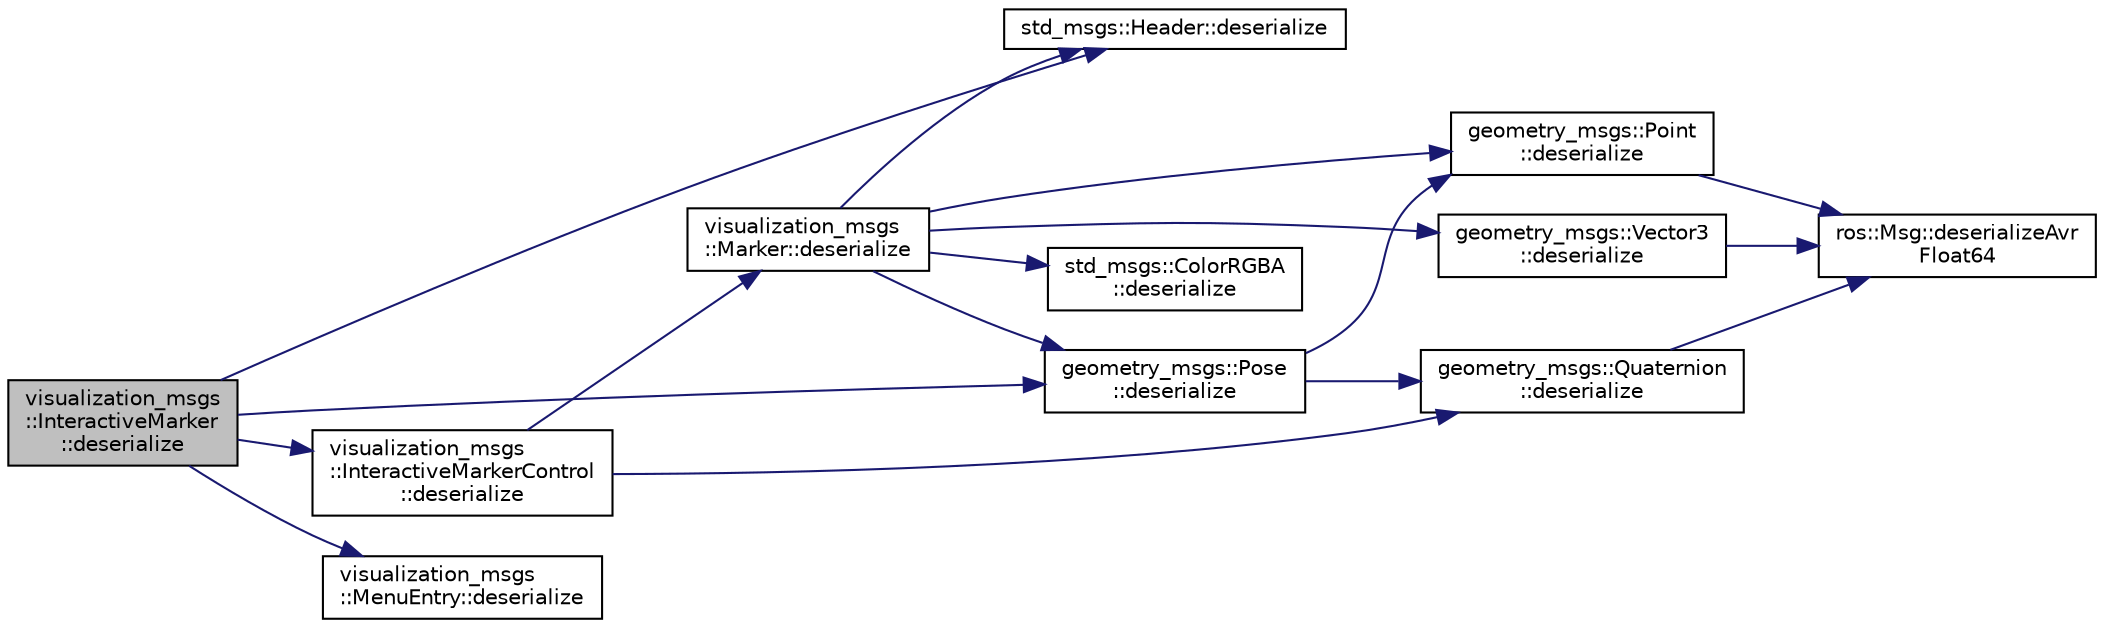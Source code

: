 digraph "visualization_msgs::InteractiveMarker::deserialize"
{
  edge [fontname="Helvetica",fontsize="10",labelfontname="Helvetica",labelfontsize="10"];
  node [fontname="Helvetica",fontsize="10",shape=record];
  rankdir="LR";
  Node1 [label="visualization_msgs\l::InteractiveMarker\l::deserialize",height=0.2,width=0.4,color="black", fillcolor="grey75", style="filled" fontcolor="black"];
  Node1 -> Node2 [color="midnightblue",fontsize="10",style="solid",fontname="Helvetica"];
  Node2 [label="std_msgs::Header::deserialize",height=0.2,width=0.4,color="black", fillcolor="white", style="filled",URL="$classstd__msgs_1_1_header.html#a077354cf11d752b6f4fc7c437ec29ac2"];
  Node1 -> Node3 [color="midnightblue",fontsize="10",style="solid",fontname="Helvetica"];
  Node3 [label="geometry_msgs::Pose\l::deserialize",height=0.2,width=0.4,color="black", fillcolor="white", style="filled",URL="$classgeometry__msgs_1_1_pose.html#a17f97030f8c390c1f4351ccafa0edec8"];
  Node3 -> Node4 [color="midnightblue",fontsize="10",style="solid",fontname="Helvetica"];
  Node4 [label="geometry_msgs::Point\l::deserialize",height=0.2,width=0.4,color="black", fillcolor="white", style="filled",URL="$classgeometry__msgs_1_1_point.html#a29b8448415203bbc983901c4e40df3cc"];
  Node4 -> Node5 [color="midnightblue",fontsize="10",style="solid",fontname="Helvetica"];
  Node5 [label="ros::Msg::deserializeAvr\lFloat64",height=0.2,width=0.4,color="black", fillcolor="white", style="filled",URL="$classros_1_1_msg.html#a8494fc1e864aa11612757ba107792b11",tooltip="This tricky function handles demoting a 64bit double to a 32bit float, so that AVR can understand mes..."];
  Node3 -> Node6 [color="midnightblue",fontsize="10",style="solid",fontname="Helvetica"];
  Node6 [label="geometry_msgs::Quaternion\l::deserialize",height=0.2,width=0.4,color="black", fillcolor="white", style="filled",URL="$classgeometry__msgs_1_1_quaternion.html#ad2925053e238e52d8fd9fd06a962a5a8"];
  Node6 -> Node5 [color="midnightblue",fontsize="10",style="solid",fontname="Helvetica"];
  Node1 -> Node7 [color="midnightblue",fontsize="10",style="solid",fontname="Helvetica"];
  Node7 [label="visualization_msgs\l::MenuEntry::deserialize",height=0.2,width=0.4,color="black", fillcolor="white", style="filled",URL="$classvisualization__msgs_1_1_menu_entry.html#aab453a17060fd08b8ffb4d0e118f6b10"];
  Node1 -> Node8 [color="midnightblue",fontsize="10",style="solid",fontname="Helvetica"];
  Node8 [label="visualization_msgs\l::InteractiveMarkerControl\l::deserialize",height=0.2,width=0.4,color="black", fillcolor="white", style="filled",URL="$classvisualization__msgs_1_1_interactive_marker_control.html#a6cd4ca7a75042816a6e24a8872ab3c80"];
  Node8 -> Node6 [color="midnightblue",fontsize="10",style="solid",fontname="Helvetica"];
  Node8 -> Node9 [color="midnightblue",fontsize="10",style="solid",fontname="Helvetica"];
  Node9 [label="visualization_msgs\l::Marker::deserialize",height=0.2,width=0.4,color="black", fillcolor="white", style="filled",URL="$classvisualization__msgs_1_1_marker.html#acd73840bdc20ec14874f3c1d829b8921"];
  Node9 -> Node2 [color="midnightblue",fontsize="10",style="solid",fontname="Helvetica"];
  Node9 -> Node3 [color="midnightblue",fontsize="10",style="solid",fontname="Helvetica"];
  Node9 -> Node10 [color="midnightblue",fontsize="10",style="solid",fontname="Helvetica"];
  Node10 [label="geometry_msgs::Vector3\l::deserialize",height=0.2,width=0.4,color="black", fillcolor="white", style="filled",URL="$classgeometry__msgs_1_1_vector3.html#aae9cb57e6b7550f30d193a1c298f9631"];
  Node10 -> Node5 [color="midnightblue",fontsize="10",style="solid",fontname="Helvetica"];
  Node9 -> Node11 [color="midnightblue",fontsize="10",style="solid",fontname="Helvetica"];
  Node11 [label="std_msgs::ColorRGBA\l::deserialize",height=0.2,width=0.4,color="black", fillcolor="white", style="filled",URL="$classstd__msgs_1_1_color_r_g_b_a.html#ac064c06e0a262fefcabbb858099a91a5"];
  Node9 -> Node4 [color="midnightblue",fontsize="10",style="solid",fontname="Helvetica"];
}
